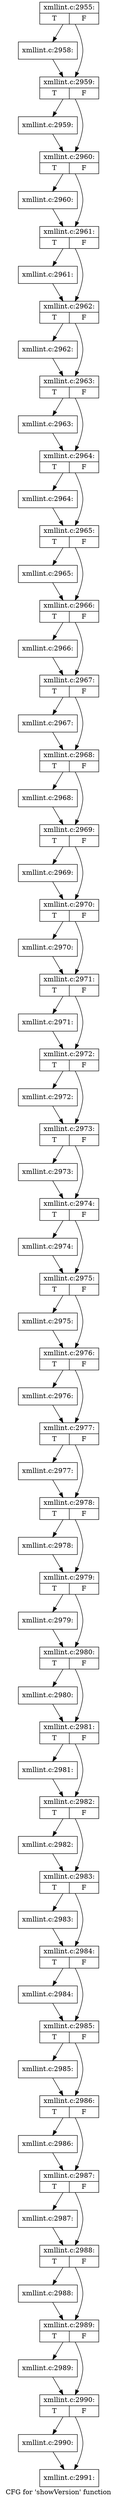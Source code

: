 digraph "CFG for 'showVersion' function" {
	label="CFG for 'showVersion' function";

	Node0x4974fa0 [shape=record,label="{xmllint.c:2955:|{<s0>T|<s1>F}}"];
	Node0x4974fa0 -> Node0x4a0cbf0;
	Node0x4974fa0 -> Node0x4a0d280;
	Node0x4a0cbf0 [shape=record,label="{xmllint.c:2958:}"];
	Node0x4a0cbf0 -> Node0x4a0d280;
	Node0x4a0d280 [shape=record,label="{xmllint.c:2959:|{<s0>T|<s1>F}}"];
	Node0x4a0d280 -> Node0x4a0ec40;
	Node0x4a0d280 -> Node0x4a0ec90;
	Node0x4a0ec40 [shape=record,label="{xmllint.c:2959:}"];
	Node0x4a0ec40 -> Node0x4a0ec90;
	Node0x4a0ec90 [shape=record,label="{xmllint.c:2960:|{<s0>T|<s1>F}}"];
	Node0x4a0ec90 -> Node0x4a0f340;
	Node0x4a0ec90 -> Node0x4a0f390;
	Node0x4a0f340 [shape=record,label="{xmllint.c:2960:}"];
	Node0x4a0f340 -> Node0x4a0f390;
	Node0x4a0f390 [shape=record,label="{xmllint.c:2961:|{<s0>T|<s1>F}}"];
	Node0x4a0f390 -> Node0x4a0fab0;
	Node0x4a0f390 -> Node0x4a0fb00;
	Node0x4a0fab0 [shape=record,label="{xmllint.c:2961:}"];
	Node0x4a0fab0 -> Node0x4a0fb00;
	Node0x4a0fb00 [shape=record,label="{xmllint.c:2962:|{<s0>T|<s1>F}}"];
	Node0x4a0fb00 -> Node0x4a101b0;
	Node0x4a0fb00 -> Node0x4a10200;
	Node0x4a101b0 [shape=record,label="{xmllint.c:2962:}"];
	Node0x4a101b0 -> Node0x4a10200;
	Node0x4a10200 [shape=record,label="{xmllint.c:2963:|{<s0>T|<s1>F}}"];
	Node0x4a10200 -> Node0x4a108e0;
	Node0x4a10200 -> Node0x4a10930;
	Node0x4a108e0 [shape=record,label="{xmllint.c:2963:}"];
	Node0x4a108e0 -> Node0x4a10930;
	Node0x4a10930 [shape=record,label="{xmllint.c:2964:|{<s0>T|<s1>F}}"];
	Node0x4a10930 -> Node0x4a11050;
	Node0x4a10930 -> Node0x4a110a0;
	Node0x4a11050 [shape=record,label="{xmllint.c:2964:}"];
	Node0x4a11050 -> Node0x4a110a0;
	Node0x4a110a0 [shape=record,label="{xmllint.c:2965:|{<s0>T|<s1>F}}"];
	Node0x4a110a0 -> Node0x4a11780;
	Node0x4a110a0 -> Node0x4a117d0;
	Node0x4a11780 [shape=record,label="{xmllint.c:2965:}"];
	Node0x4a11780 -> Node0x4a117d0;
	Node0x4a117d0 [shape=record,label="{xmllint.c:2966:|{<s0>T|<s1>F}}"];
	Node0x4a117d0 -> Node0x4a11e80;
	Node0x4a117d0 -> Node0x4a11ed0;
	Node0x4a11e80 [shape=record,label="{xmllint.c:2966:}"];
	Node0x4a11e80 -> Node0x4a11ed0;
	Node0x4a11ed0 [shape=record,label="{xmllint.c:2967:|{<s0>T|<s1>F}}"];
	Node0x4a11ed0 -> Node0x4a12580;
	Node0x4a11ed0 -> Node0x4a125d0;
	Node0x4a12580 [shape=record,label="{xmllint.c:2967:}"];
	Node0x4a12580 -> Node0x4a125d0;
	Node0x4a125d0 [shape=record,label="{xmllint.c:2968:|{<s0>T|<s1>F}}"];
	Node0x4a125d0 -> Node0x4a12c80;
	Node0x4a125d0 -> Node0x4a12cd0;
	Node0x4a12c80 [shape=record,label="{xmllint.c:2968:}"];
	Node0x4a12c80 -> Node0x4a12cd0;
	Node0x4a12cd0 [shape=record,label="{xmllint.c:2969:|{<s0>T|<s1>F}}"];
	Node0x4a12cd0 -> Node0x4a133f0;
	Node0x4a12cd0 -> Node0x4a13440;
	Node0x4a133f0 [shape=record,label="{xmllint.c:2969:}"];
	Node0x4a133f0 -> Node0x4a13440;
	Node0x4a13440 [shape=record,label="{xmllint.c:2970:|{<s0>T|<s1>F}}"];
	Node0x4a13440 -> Node0x4a13b30;
	Node0x4a13440 -> Node0x4a13b80;
	Node0x4a13b30 [shape=record,label="{xmllint.c:2970:}"];
	Node0x4a13b30 -> Node0x4a13b80;
	Node0x4a13b80 [shape=record,label="{xmllint.c:2971:|{<s0>T|<s1>F}}"];
	Node0x4a13b80 -> Node0x4a142a0;
	Node0x4a13b80 -> Node0x4a142f0;
	Node0x4a142a0 [shape=record,label="{xmllint.c:2971:}"];
	Node0x4a142a0 -> Node0x4a142f0;
	Node0x4a142f0 [shape=record,label="{xmllint.c:2972:|{<s0>T|<s1>F}}"];
	Node0x4a142f0 -> Node0x4a149a0;
	Node0x4a142f0 -> Node0x4a149f0;
	Node0x4a149a0 [shape=record,label="{xmllint.c:2972:}"];
	Node0x4a149a0 -> Node0x4a149f0;
	Node0x4a149f0 [shape=record,label="{xmllint.c:2973:|{<s0>T|<s1>F}}"];
	Node0x4a149f0 -> Node0x4a15110;
	Node0x4a149f0 -> Node0x4a15160;
	Node0x4a15110 [shape=record,label="{xmllint.c:2973:}"];
	Node0x4a15110 -> Node0x4a15160;
	Node0x4a15160 [shape=record,label="{xmllint.c:2974:|{<s0>T|<s1>F}}"];
	Node0x4a15160 -> Node0x4a15810;
	Node0x4a15160 -> Node0x4a15860;
	Node0x4a15810 [shape=record,label="{xmllint.c:2974:}"];
	Node0x4a15810 -> Node0x4a15860;
	Node0x4a15860 [shape=record,label="{xmllint.c:2975:|{<s0>T|<s1>F}}"];
	Node0x4a15860 -> Node0x4a15f80;
	Node0x4a15860 -> Node0x4a15fd0;
	Node0x4a15f80 [shape=record,label="{xmllint.c:2975:}"];
	Node0x4a15f80 -> Node0x4a15fd0;
	Node0x4a15fd0 [shape=record,label="{xmllint.c:2976:|{<s0>T|<s1>F}}"];
	Node0x4a15fd0 -> Node0x4a166f0;
	Node0x4a15fd0 -> Node0x4a16740;
	Node0x4a166f0 [shape=record,label="{xmllint.c:2976:}"];
	Node0x4a166f0 -> Node0x4a16740;
	Node0x4a16740 [shape=record,label="{xmllint.c:2977:|{<s0>T|<s1>F}}"];
	Node0x4a16740 -> Node0x4a16e30;
	Node0x4a16740 -> Node0x4a16e80;
	Node0x4a16e30 [shape=record,label="{xmllint.c:2977:}"];
	Node0x4a16e30 -> Node0x4a16e80;
	Node0x4a16e80 [shape=record,label="{xmllint.c:2978:|{<s0>T|<s1>F}}"];
	Node0x4a16e80 -> Node0x4a17590;
	Node0x4a16e80 -> Node0x4a175e0;
	Node0x4a17590 [shape=record,label="{xmllint.c:2978:}"];
	Node0x4a17590 -> Node0x4a175e0;
	Node0x4a175e0 [shape=record,label="{xmllint.c:2979:|{<s0>T|<s1>F}}"];
	Node0x4a175e0 -> Node0x4a17d00;
	Node0x4a175e0 -> Node0x4a17d50;
	Node0x4a17d00 [shape=record,label="{xmllint.c:2979:}"];
	Node0x4a17d00 -> Node0x4a17d50;
	Node0x4a17d50 [shape=record,label="{xmllint.c:2980:|{<s0>T|<s1>F}}"];
	Node0x4a17d50 -> Node0x4a18a80;
	Node0x4a17d50 -> Node0x4a18ad0;
	Node0x4a18a80 [shape=record,label="{xmllint.c:2980:}"];
	Node0x4a18a80 -> Node0x4a18ad0;
	Node0x4a18ad0 [shape=record,label="{xmllint.c:2981:|{<s0>T|<s1>F}}"];
	Node0x4a18ad0 -> Node0x4a191f0;
	Node0x4a18ad0 -> Node0x4a19240;
	Node0x4a191f0 [shape=record,label="{xmllint.c:2981:}"];
	Node0x4a191f0 -> Node0x4a19240;
	Node0x4a19240 [shape=record,label="{xmllint.c:2982:|{<s0>T|<s1>F}}"];
	Node0x4a19240 -> Node0x4a19960;
	Node0x4a19240 -> Node0x4a199b0;
	Node0x4a19960 [shape=record,label="{xmllint.c:2982:}"];
	Node0x4a19960 -> Node0x4a199b0;
	Node0x4a199b0 [shape=record,label="{xmllint.c:2983:|{<s0>T|<s1>F}}"];
	Node0x4a199b0 -> Node0x4a1a0c0;
	Node0x4a199b0 -> Node0x4a1a110;
	Node0x4a1a0c0 [shape=record,label="{xmllint.c:2983:}"];
	Node0x4a1a0c0 -> Node0x4a1a110;
	Node0x4a1a110 [shape=record,label="{xmllint.c:2984:|{<s0>T|<s1>F}}"];
	Node0x4a1a110 -> Node0x4a1a830;
	Node0x4a1a110 -> Node0x4a1a880;
	Node0x4a1a830 [shape=record,label="{xmllint.c:2984:}"];
	Node0x4a1a830 -> Node0x4a1a880;
	Node0x4a1a880 [shape=record,label="{xmllint.c:2985:|{<s0>T|<s1>F}}"];
	Node0x4a1a880 -> Node0x4a1afa0;
	Node0x4a1a880 -> Node0x4a1aff0;
	Node0x4a1afa0 [shape=record,label="{xmllint.c:2985:}"];
	Node0x4a1afa0 -> Node0x4a1aff0;
	Node0x4a1aff0 [shape=record,label="{xmllint.c:2986:|{<s0>T|<s1>F}}"];
	Node0x4a1aff0 -> Node0x4a1b710;
	Node0x4a1aff0 -> Node0x4a1b760;
	Node0x4a1b710 [shape=record,label="{xmllint.c:2986:}"];
	Node0x4a1b710 -> Node0x4a1b760;
	Node0x4a1b760 [shape=record,label="{xmllint.c:2987:|{<s0>T|<s1>F}}"];
	Node0x4a1b760 -> Node0x4a1be70;
	Node0x4a1b760 -> Node0x4a1bec0;
	Node0x4a1be70 [shape=record,label="{xmllint.c:2987:}"];
	Node0x4a1be70 -> Node0x4a1bec0;
	Node0x4a1bec0 [shape=record,label="{xmllint.c:2988:|{<s0>T|<s1>F}}"];
	Node0x4a1bec0 -> Node0x4a1c5e0;
	Node0x4a1bec0 -> Node0x4a1c630;
	Node0x4a1c5e0 [shape=record,label="{xmllint.c:2988:}"];
	Node0x4a1c5e0 -> Node0x4a1c630;
	Node0x4a1c630 [shape=record,label="{xmllint.c:2989:|{<s0>T|<s1>F}}"];
	Node0x4a1c630 -> Node0x4a1cd10;
	Node0x4a1c630 -> Node0x4a1cd60;
	Node0x4a1cd10 [shape=record,label="{xmllint.c:2989:}"];
	Node0x4a1cd10 -> Node0x4a1cd60;
	Node0x4a1cd60 [shape=record,label="{xmllint.c:2990:|{<s0>T|<s1>F}}"];
	Node0x4a1cd60 -> Node0x4a1d470;
	Node0x4a1cd60 -> Node0x4a1d4c0;
	Node0x4a1d470 [shape=record,label="{xmllint.c:2990:}"];
	Node0x4a1d470 -> Node0x4a1d4c0;
	Node0x4a1d4c0 [shape=record,label="{xmllint.c:2991:}"];
}
